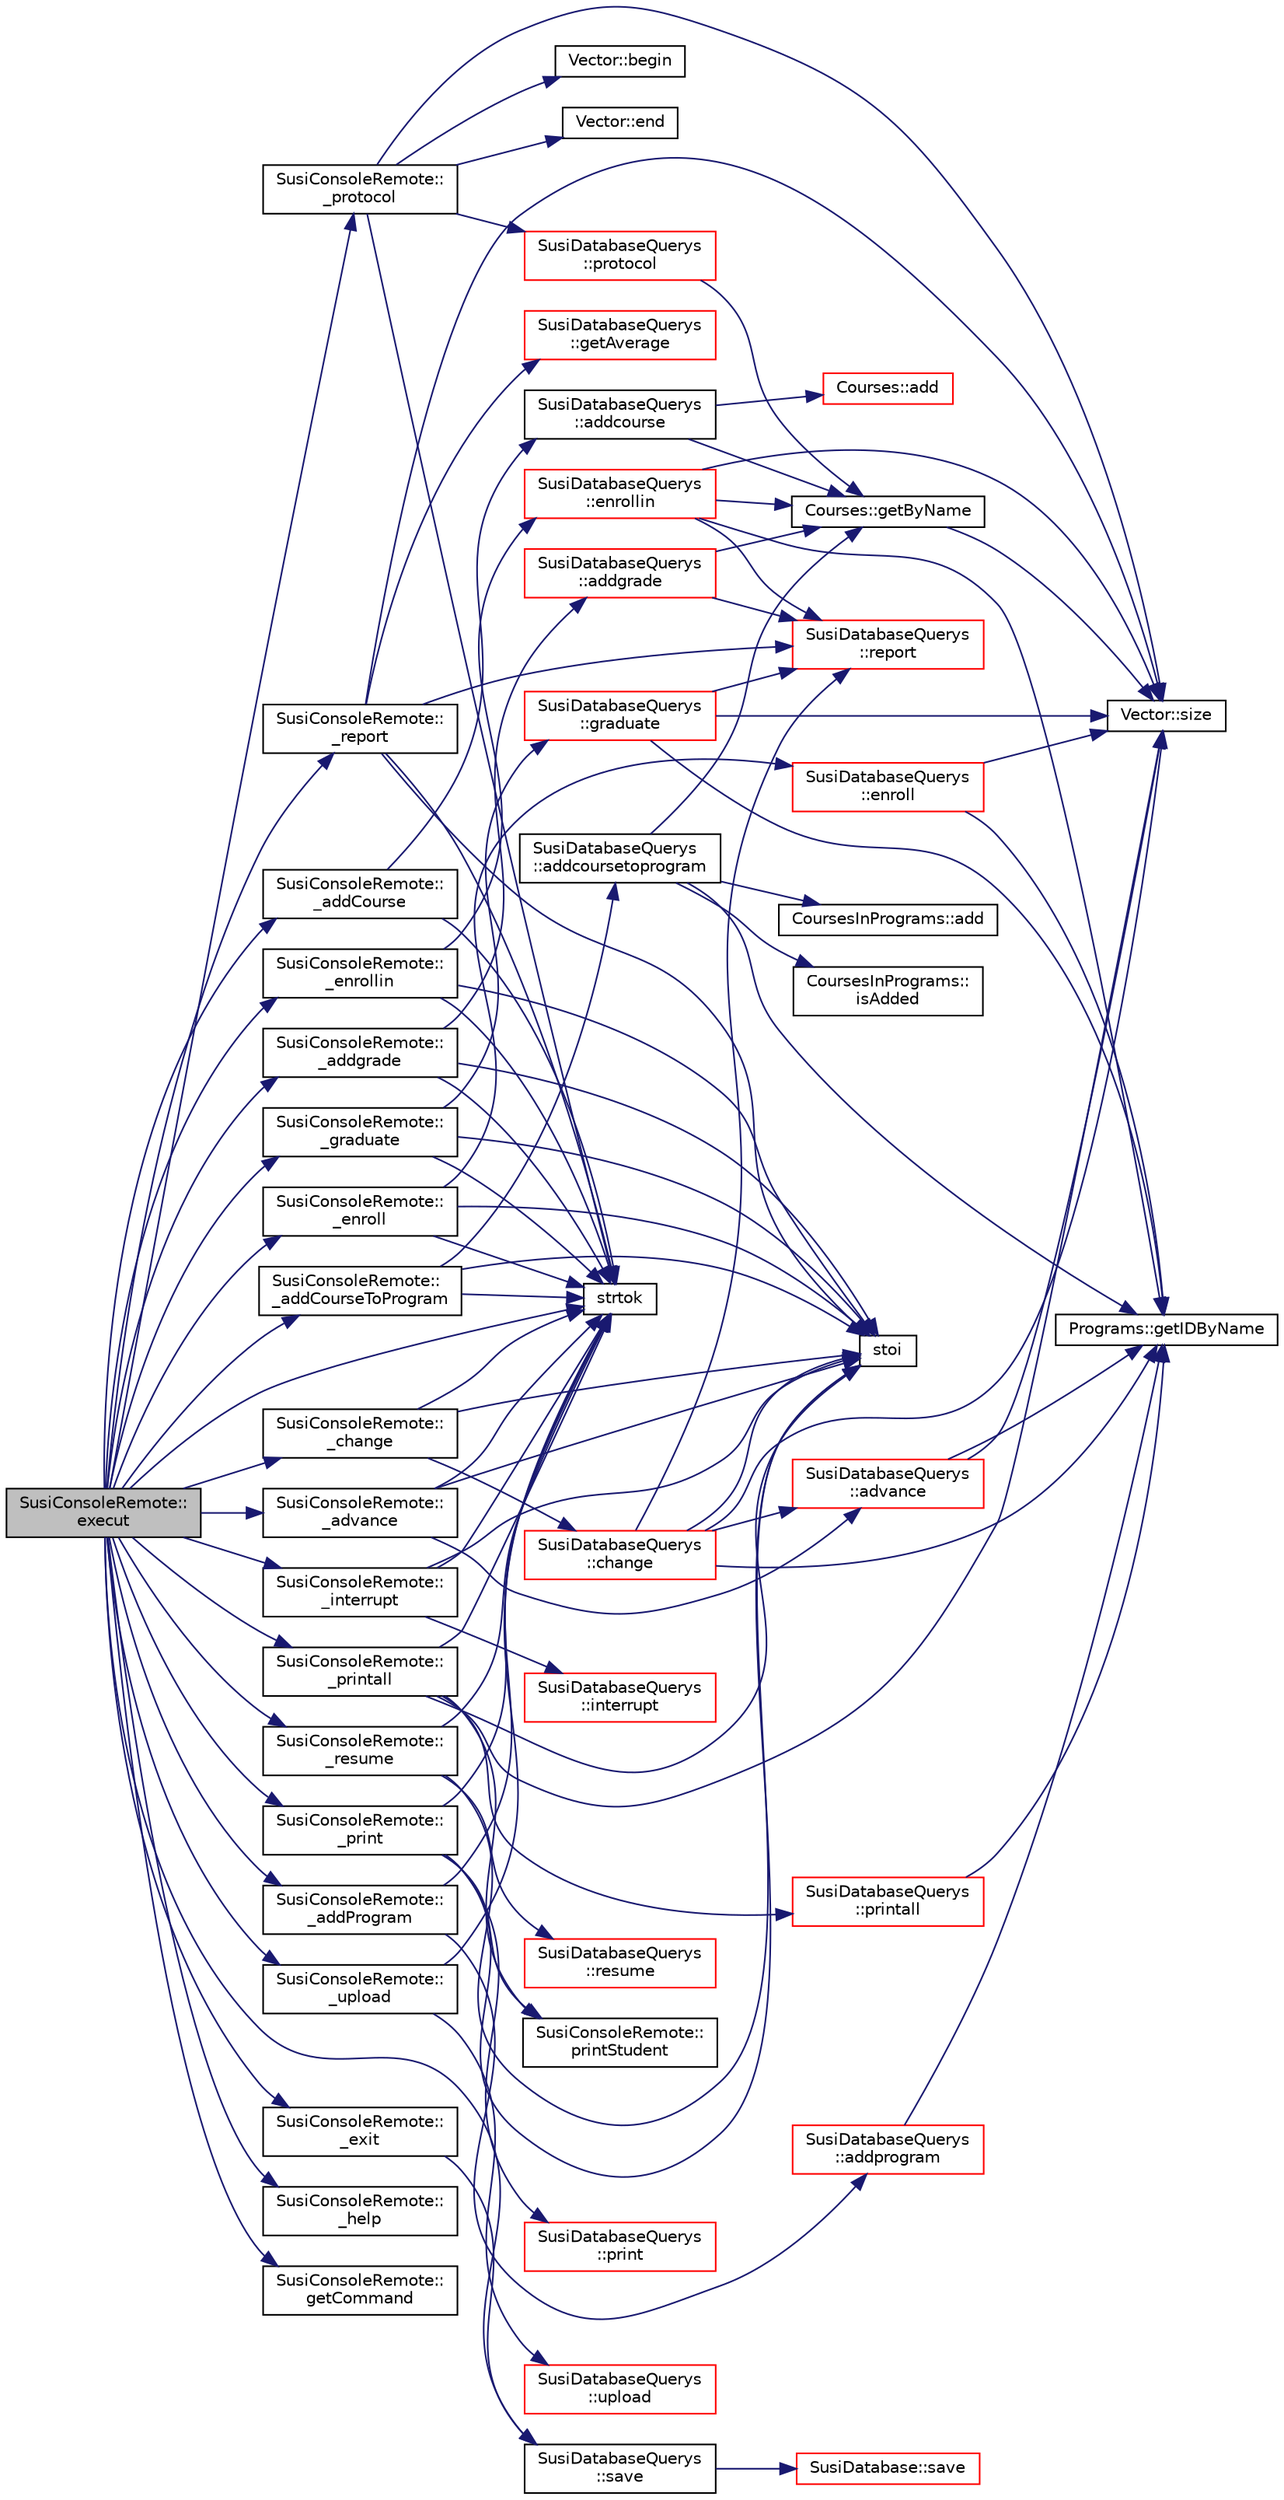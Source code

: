 digraph "SusiConsoleRemote::execut"
{
 // LATEX_PDF_SIZE
  edge [fontname="Helvetica",fontsize="10",labelfontname="Helvetica",labelfontsize="10"];
  node [fontname="Helvetica",fontsize="10",shape=record];
  rankdir="LR";
  Node1 [label="SusiConsoleRemote::\lexecut",height=0.2,width=0.4,color="black", fillcolor="grey75", style="filled", fontcolor="black",tooltip="Изпълнява команда по подаден стринг."];
  Node1 -> Node2 [color="midnightblue",fontsize="10",style="solid",fontname="Helvetica"];
  Node2 [label="SusiConsoleRemote::\l_addCourse",height=0.2,width=0.4,color="black", fillcolor="white", style="filled",URL="$class_susi_console_remote.html#ab35a713143f17316be505b6172f80643",tooltip=" "];
  Node2 -> Node3 [color="midnightblue",fontsize="10",style="solid",fontname="Helvetica"];
  Node3 [label="SusiDatabaseQuerys\l::addcourse",height=0.2,width=0.4,color="black", fillcolor="white", style="filled",URL="$class_susi_database_querys.html#aedabf92da3309b2fb524fd535765f951",tooltip=" "];
  Node3 -> Node4 [color="midnightblue",fontsize="10",style="solid",fontname="Helvetica"];
  Node4 [label="Courses::add",height=0.2,width=0.4,color="red", fillcolor="white", style="filled",URL="$class_courses.html#abb37973fd2cba8cfebff20828d635925",tooltip=" "];
  Node3 -> Node6 [color="midnightblue",fontsize="10",style="solid",fontname="Helvetica"];
  Node6 [label="Courses::getByName",height=0.2,width=0.4,color="black", fillcolor="white", style="filled",URL="$class_courses.html#abf9e43df17c17dc597e618e49111ec86",tooltip=" "];
  Node6 -> Node7 [color="midnightblue",fontsize="10",style="solid",fontname="Helvetica"];
  Node7 [label="Vector::size",height=0.2,width=0.4,color="black", fillcolor="white", style="filled",URL="$class_vector.html#a9b439586cd10cb45d002ca9d6e3db43c",tooltip=" "];
  Node2 -> Node8 [color="midnightblue",fontsize="10",style="solid",fontname="Helvetica"];
  Node8 [label="strtok",height=0.2,width=0.4,color="black", fillcolor="white", style="filled",URL="$string_8cpp.html#a20b41aab198d591f95d6eb4f49b4ad66",tooltip=" "];
  Node1 -> Node9 [color="midnightblue",fontsize="10",style="solid",fontname="Helvetica"];
  Node9 [label="SusiConsoleRemote::\l_addCourseToProgram",height=0.2,width=0.4,color="black", fillcolor="white", style="filled",URL="$class_susi_console_remote.html#a65f3769d501eac367c242dbe225d6a90",tooltip=" "];
  Node9 -> Node10 [color="midnightblue",fontsize="10",style="solid",fontname="Helvetica"];
  Node10 [label="SusiDatabaseQuerys\l::addcoursetoprogram",height=0.2,width=0.4,color="black", fillcolor="white", style="filled",URL="$class_susi_database_querys.html#a883d6fad99b3f1032ea6154c2e71de0f",tooltip=" "];
  Node10 -> Node11 [color="midnightblue",fontsize="10",style="solid",fontname="Helvetica"];
  Node11 [label="CoursesInPrograms::add",height=0.2,width=0.4,color="black", fillcolor="white", style="filled",URL="$class_courses_in_programs.html#a9cfb7bbc7da2b790a55522c4cb2d11f3",tooltip=" "];
  Node10 -> Node6 [color="midnightblue",fontsize="10",style="solid",fontname="Helvetica"];
  Node10 -> Node12 [color="midnightblue",fontsize="10",style="solid",fontname="Helvetica"];
  Node12 [label="Programs::getIDByName",height=0.2,width=0.4,color="black", fillcolor="white", style="filled",URL="$class_programs.html#a38465cc0fe94193aa430608787393143",tooltip=" "];
  Node10 -> Node13 [color="midnightblue",fontsize="10",style="solid",fontname="Helvetica"];
  Node13 [label="CoursesInPrograms::\lisAdded",height=0.2,width=0.4,color="black", fillcolor="white", style="filled",URL="$class_courses_in_programs.html#aeeaba908214b3731f691bad907aef20d",tooltip=" "];
  Node9 -> Node14 [color="midnightblue",fontsize="10",style="solid",fontname="Helvetica"];
  Node14 [label="stoi",height=0.2,width=0.4,color="black", fillcolor="white", style="filled",URL="$string_8cpp.html#ad6c1e4e71b0db829d771e8fc13f4eaca",tooltip=" "];
  Node9 -> Node8 [color="midnightblue",fontsize="10",style="solid",fontname="Helvetica"];
  Node1 -> Node15 [color="midnightblue",fontsize="10",style="solid",fontname="Helvetica"];
  Node15 [label="SusiConsoleRemote::\l_addgrade",height=0.2,width=0.4,color="black", fillcolor="white", style="filled",URL="$class_susi_console_remote.html#adf0d103e8f892b2d6eee17fe8cf99ff8",tooltip=" "];
  Node15 -> Node16 [color="midnightblue",fontsize="10",style="solid",fontname="Helvetica"];
  Node16 [label="SusiDatabaseQuerys\l::addgrade",height=0.2,width=0.4,color="red", fillcolor="white", style="filled",URL="$class_susi_database_querys.html#a73b1a55b693f9cd97d4085aad803ee49",tooltip=" "];
  Node16 -> Node6 [color="midnightblue",fontsize="10",style="solid",fontname="Helvetica"];
  Node16 -> Node22 [color="midnightblue",fontsize="10",style="solid",fontname="Helvetica"];
  Node22 [label="SusiDatabaseQuerys\l::report",height=0.2,width=0.4,color="red", fillcolor="white", style="filled",URL="$class_susi_database_querys.html#ab58b79c5d4ce4c7a2a51876b97592b81",tooltip=" "];
  Node15 -> Node14 [color="midnightblue",fontsize="10",style="solid",fontname="Helvetica"];
  Node15 -> Node8 [color="midnightblue",fontsize="10",style="solid",fontname="Helvetica"];
  Node1 -> Node25 [color="midnightblue",fontsize="10",style="solid",fontname="Helvetica"];
  Node25 [label="SusiConsoleRemote::\l_addProgram",height=0.2,width=0.4,color="black", fillcolor="white", style="filled",URL="$class_susi_console_remote.html#a656059e5200dbfb316ce2c4d21800408",tooltip=" "];
  Node25 -> Node26 [color="midnightblue",fontsize="10",style="solid",fontname="Helvetica"];
  Node26 [label="SusiDatabaseQuerys\l::addprogram",height=0.2,width=0.4,color="red", fillcolor="white", style="filled",URL="$class_susi_database_querys.html#a019ed10dd9a3d7b35519d69c7efa3a3c",tooltip=" "];
  Node26 -> Node12 [color="midnightblue",fontsize="10",style="solid",fontname="Helvetica"];
  Node25 -> Node8 [color="midnightblue",fontsize="10",style="solid",fontname="Helvetica"];
  Node1 -> Node28 [color="midnightblue",fontsize="10",style="solid",fontname="Helvetica"];
  Node28 [label="SusiConsoleRemote::\l_advance",height=0.2,width=0.4,color="black", fillcolor="white", style="filled",URL="$class_susi_console_remote.html#ab7bfb7501a6f874434a7db02523a2175",tooltip=" "];
  Node28 -> Node29 [color="midnightblue",fontsize="10",style="solid",fontname="Helvetica"];
  Node29 [label="SusiDatabaseQuerys\l::advance",height=0.2,width=0.4,color="red", fillcolor="white", style="filled",URL="$class_susi_database_querys.html#ab98d107ab224dbe96ec904c937799f08",tooltip=" "];
  Node29 -> Node12 [color="midnightblue",fontsize="10",style="solid",fontname="Helvetica"];
  Node29 -> Node7 [color="midnightblue",fontsize="10",style="solid",fontname="Helvetica"];
  Node28 -> Node14 [color="midnightblue",fontsize="10",style="solid",fontname="Helvetica"];
  Node28 -> Node8 [color="midnightblue",fontsize="10",style="solid",fontname="Helvetica"];
  Node1 -> Node33 [color="midnightblue",fontsize="10",style="solid",fontname="Helvetica"];
  Node33 [label="SusiConsoleRemote::\l_change",height=0.2,width=0.4,color="black", fillcolor="white", style="filled",URL="$class_susi_console_remote.html#ad1e0b6a9823b1a3ef692bf51d93526a1",tooltip=" "];
  Node33 -> Node34 [color="midnightblue",fontsize="10",style="solid",fontname="Helvetica"];
  Node34 [label="SusiDatabaseQuerys\l::change",height=0.2,width=0.4,color="red", fillcolor="white", style="filled",URL="$class_susi_database_querys.html#a9e9639f560420e220b53c61d7a317717",tooltip=" "];
  Node34 -> Node29 [color="midnightblue",fontsize="10",style="solid",fontname="Helvetica"];
  Node34 -> Node12 [color="midnightblue",fontsize="10",style="solid",fontname="Helvetica"];
  Node34 -> Node22 [color="midnightblue",fontsize="10",style="solid",fontname="Helvetica"];
  Node34 -> Node7 [color="midnightblue",fontsize="10",style="solid",fontname="Helvetica"];
  Node34 -> Node14 [color="midnightblue",fontsize="10",style="solid",fontname="Helvetica"];
  Node33 -> Node14 [color="midnightblue",fontsize="10",style="solid",fontname="Helvetica"];
  Node33 -> Node8 [color="midnightblue",fontsize="10",style="solid",fontname="Helvetica"];
  Node1 -> Node38 [color="midnightblue",fontsize="10",style="solid",fontname="Helvetica"];
  Node38 [label="SusiConsoleRemote::\l_enroll",height=0.2,width=0.4,color="black", fillcolor="white", style="filled",URL="$class_susi_console_remote.html#adf9db5147fc0103a99fe5804dfcb3493",tooltip=" "];
  Node38 -> Node39 [color="midnightblue",fontsize="10",style="solid",fontname="Helvetica"];
  Node39 [label="SusiDatabaseQuerys\l::enroll",height=0.2,width=0.4,color="red", fillcolor="white", style="filled",URL="$class_susi_database_querys.html#af3f10d73cbe771832d0be57be66bedee",tooltip=" "];
  Node39 -> Node12 [color="midnightblue",fontsize="10",style="solid",fontname="Helvetica"];
  Node39 -> Node7 [color="midnightblue",fontsize="10",style="solid",fontname="Helvetica"];
  Node38 -> Node14 [color="midnightblue",fontsize="10",style="solid",fontname="Helvetica"];
  Node38 -> Node8 [color="midnightblue",fontsize="10",style="solid",fontname="Helvetica"];
  Node1 -> Node41 [color="midnightblue",fontsize="10",style="solid",fontname="Helvetica"];
  Node41 [label="SusiConsoleRemote::\l_enrollin",height=0.2,width=0.4,color="black", fillcolor="white", style="filled",URL="$class_susi_console_remote.html#acf557527e4657c9be0bb21ec18ee2b33",tooltip=" "];
  Node41 -> Node42 [color="midnightblue",fontsize="10",style="solid",fontname="Helvetica"];
  Node42 [label="SusiDatabaseQuerys\l::enrollin",height=0.2,width=0.4,color="red", fillcolor="white", style="filled",URL="$class_susi_database_querys.html#aa36cef8143ae2e216147bd2149cab5bd",tooltip=" "];
  Node42 -> Node6 [color="midnightblue",fontsize="10",style="solid",fontname="Helvetica"];
  Node42 -> Node12 [color="midnightblue",fontsize="10",style="solid",fontname="Helvetica"];
  Node42 -> Node22 [color="midnightblue",fontsize="10",style="solid",fontname="Helvetica"];
  Node42 -> Node7 [color="midnightblue",fontsize="10",style="solid",fontname="Helvetica"];
  Node41 -> Node14 [color="midnightblue",fontsize="10",style="solid",fontname="Helvetica"];
  Node41 -> Node8 [color="midnightblue",fontsize="10",style="solid",fontname="Helvetica"];
  Node1 -> Node44 [color="midnightblue",fontsize="10",style="solid",fontname="Helvetica"];
  Node44 [label="SusiConsoleRemote::\l_exit",height=0.2,width=0.4,color="black", fillcolor="white", style="filled",URL="$class_susi_console_remote.html#acce68da69c5b11c2f42e70fc21dd78f5",tooltip=" "];
  Node44 -> Node45 [color="midnightblue",fontsize="10",style="solid",fontname="Helvetica"];
  Node45 [label="SusiDatabaseQuerys\l::save",height=0.2,width=0.4,color="black", fillcolor="white", style="filled",URL="$class_susi_database_querys.html#a3fd2d92d732b7844c092a1ba35a9af9c",tooltip=" "];
  Node45 -> Node46 [color="midnightblue",fontsize="10",style="solid",fontname="Helvetica"];
  Node46 [label="SusiDatabase::save",height=0.2,width=0.4,color="red", fillcolor="white", style="filled",URL="$struct_susi_database.html#a2b42cb2146d9faf0348cf102d1940134",tooltip=" "];
  Node1 -> Node53 [color="midnightblue",fontsize="10",style="solid",fontname="Helvetica"];
  Node53 [label="SusiConsoleRemote::\l_graduate",height=0.2,width=0.4,color="black", fillcolor="white", style="filled",URL="$class_susi_console_remote.html#ac8bdc154f45fdd550f9d7732dea57a77",tooltip=" "];
  Node53 -> Node54 [color="midnightblue",fontsize="10",style="solid",fontname="Helvetica"];
  Node54 [label="SusiDatabaseQuerys\l::graduate",height=0.2,width=0.4,color="red", fillcolor="white", style="filled",URL="$class_susi_database_querys.html#a435abe334152c887c3864a5b65cc0695",tooltip=" "];
  Node54 -> Node12 [color="midnightblue",fontsize="10",style="solid",fontname="Helvetica"];
  Node54 -> Node22 [color="midnightblue",fontsize="10",style="solid",fontname="Helvetica"];
  Node54 -> Node7 [color="midnightblue",fontsize="10",style="solid",fontname="Helvetica"];
  Node53 -> Node14 [color="midnightblue",fontsize="10",style="solid",fontname="Helvetica"];
  Node53 -> Node8 [color="midnightblue",fontsize="10",style="solid",fontname="Helvetica"];
  Node1 -> Node57 [color="midnightblue",fontsize="10",style="solid",fontname="Helvetica"];
  Node57 [label="SusiConsoleRemote::\l_help",height=0.2,width=0.4,color="black", fillcolor="white", style="filled",URL="$class_susi_console_remote.html#a273c20ccee5299ac5b8f745d0151297f",tooltip=" "];
  Node1 -> Node58 [color="midnightblue",fontsize="10",style="solid",fontname="Helvetica"];
  Node58 [label="SusiConsoleRemote::\l_interrupt",height=0.2,width=0.4,color="black", fillcolor="white", style="filled",URL="$class_susi_console_remote.html#aa9eabbcebf0ea4dc7a5266c109dacdab",tooltip=" "];
  Node58 -> Node59 [color="midnightblue",fontsize="10",style="solid",fontname="Helvetica"];
  Node59 [label="SusiDatabaseQuerys\l::interrupt",height=0.2,width=0.4,color="red", fillcolor="white", style="filled",URL="$class_susi_database_querys.html#a66f85a78a04de6ed2d6dae3e0dbcf769",tooltip=" "];
  Node58 -> Node14 [color="midnightblue",fontsize="10",style="solid",fontname="Helvetica"];
  Node58 -> Node8 [color="midnightblue",fontsize="10",style="solid",fontname="Helvetica"];
  Node1 -> Node60 [color="midnightblue",fontsize="10",style="solid",fontname="Helvetica"];
  Node60 [label="SusiConsoleRemote::\l_print",height=0.2,width=0.4,color="black", fillcolor="white", style="filled",URL="$class_susi_console_remote.html#ab45dd9ff99cf181b2a682c0e50055adf",tooltip=" "];
  Node60 -> Node61 [color="midnightblue",fontsize="10",style="solid",fontname="Helvetica"];
  Node61 [label="SusiDatabaseQuerys\l::print",height=0.2,width=0.4,color="red", fillcolor="white", style="filled",URL="$class_susi_database_querys.html#a344c1c4ca756000c23754af714a94fa4",tooltip=" "];
  Node60 -> Node62 [color="midnightblue",fontsize="10",style="solid",fontname="Helvetica"];
  Node62 [label="SusiConsoleRemote::\lprintStudent",height=0.2,width=0.4,color="black", fillcolor="white", style="filled",URL="$class_susi_console_remote.html#abe7709fd2c47b52b889ead64ee71b287",tooltip="Показва информация за даден студент."];
  Node60 -> Node14 [color="midnightblue",fontsize="10",style="solid",fontname="Helvetica"];
  Node60 -> Node8 [color="midnightblue",fontsize="10",style="solid",fontname="Helvetica"];
  Node1 -> Node63 [color="midnightblue",fontsize="10",style="solid",fontname="Helvetica"];
  Node63 [label="SusiConsoleRemote::\l_printall",height=0.2,width=0.4,color="black", fillcolor="white", style="filled",URL="$class_susi_console_remote.html#a712c031638445bd3117277a44ff1a109",tooltip=" "];
  Node63 -> Node64 [color="midnightblue",fontsize="10",style="solid",fontname="Helvetica"];
  Node64 [label="SusiDatabaseQuerys\l::printall",height=0.2,width=0.4,color="red", fillcolor="white", style="filled",URL="$class_susi_database_querys.html#a5219f0beb471459e8b155f86b18681d0",tooltip=" "];
  Node64 -> Node12 [color="midnightblue",fontsize="10",style="solid",fontname="Helvetica"];
  Node63 -> Node62 [color="midnightblue",fontsize="10",style="solid",fontname="Helvetica"];
  Node63 -> Node7 [color="midnightblue",fontsize="10",style="solid",fontname="Helvetica"];
  Node63 -> Node14 [color="midnightblue",fontsize="10",style="solid",fontname="Helvetica"];
  Node63 -> Node8 [color="midnightblue",fontsize="10",style="solid",fontname="Helvetica"];
  Node1 -> Node66 [color="midnightblue",fontsize="10",style="solid",fontname="Helvetica"];
  Node66 [label="SusiConsoleRemote::\l_protocol",height=0.2,width=0.4,color="black", fillcolor="white", style="filled",URL="$class_susi_console_remote.html#a2621e1c5c3036625efe68e5fdae0f3d1",tooltip=" "];
  Node66 -> Node67 [color="midnightblue",fontsize="10",style="solid",fontname="Helvetica"];
  Node67 [label="Vector::begin",height=0.2,width=0.4,color="black", fillcolor="white", style="filled",URL="$class_vector.html#a790b0fff909e8799c059c374ce3762e4",tooltip=" "];
  Node66 -> Node68 [color="midnightblue",fontsize="10",style="solid",fontname="Helvetica"];
  Node68 [label="Vector::end",height=0.2,width=0.4,color="black", fillcolor="white", style="filled",URL="$class_vector.html#a7b8b8655aa04ee8141fe3fdac7343619",tooltip=" "];
  Node66 -> Node69 [color="midnightblue",fontsize="10",style="solid",fontname="Helvetica"];
  Node69 [label="SusiDatabaseQuerys\l::protocol",height=0.2,width=0.4,color="red", fillcolor="white", style="filled",URL="$class_susi_database_querys.html#a2ead3636bca3e4bf74bdbfbe32f9016a",tooltip=" "];
  Node69 -> Node6 [color="midnightblue",fontsize="10",style="solid",fontname="Helvetica"];
  Node66 -> Node7 [color="midnightblue",fontsize="10",style="solid",fontname="Helvetica"];
  Node66 -> Node8 [color="midnightblue",fontsize="10",style="solid",fontname="Helvetica"];
  Node1 -> Node71 [color="midnightblue",fontsize="10",style="solid",fontname="Helvetica"];
  Node71 [label="SusiConsoleRemote::\l_report",height=0.2,width=0.4,color="black", fillcolor="white", style="filled",URL="$class_susi_console_remote.html#a4a5b4dfc575d652d3e090b01bfb83b36",tooltip=" "];
  Node71 -> Node72 [color="midnightblue",fontsize="10",style="solid",fontname="Helvetica"];
  Node72 [label="SusiDatabaseQuerys\l::getAverage",height=0.2,width=0.4,color="red", fillcolor="white", style="filled",URL="$class_susi_database_querys.html#a82d06e4828801917cada95e37225d322",tooltip=" "];
  Node71 -> Node22 [color="midnightblue",fontsize="10",style="solid",fontname="Helvetica"];
  Node71 -> Node7 [color="midnightblue",fontsize="10",style="solid",fontname="Helvetica"];
  Node71 -> Node14 [color="midnightblue",fontsize="10",style="solid",fontname="Helvetica"];
  Node71 -> Node8 [color="midnightblue",fontsize="10",style="solid",fontname="Helvetica"];
  Node1 -> Node73 [color="midnightblue",fontsize="10",style="solid",fontname="Helvetica"];
  Node73 [label="SusiConsoleRemote::\l_resume",height=0.2,width=0.4,color="black", fillcolor="white", style="filled",URL="$class_susi_console_remote.html#a3d627ac6b1fc0912ce21e296f6adb6d7",tooltip=" "];
  Node73 -> Node74 [color="midnightblue",fontsize="10",style="solid",fontname="Helvetica"];
  Node74 [label="SusiDatabaseQuerys\l::resume",height=0.2,width=0.4,color="red", fillcolor="white", style="filled",URL="$class_susi_database_querys.html#a1d25e51ad9dcd77ae487bcf81207d148",tooltip=" "];
  Node73 -> Node14 [color="midnightblue",fontsize="10",style="solid",fontname="Helvetica"];
  Node73 -> Node8 [color="midnightblue",fontsize="10",style="solid",fontname="Helvetica"];
  Node1 -> Node75 [color="midnightblue",fontsize="10",style="solid",fontname="Helvetica"];
  Node75 [label="SusiConsoleRemote::\l_upload",height=0.2,width=0.4,color="black", fillcolor="white", style="filled",URL="$class_susi_console_remote.html#ae98ddadb7b26d5f9db03cfa044957435",tooltip=" "];
  Node75 -> Node8 [color="midnightblue",fontsize="10",style="solid",fontname="Helvetica"];
  Node75 -> Node76 [color="midnightblue",fontsize="10",style="solid",fontname="Helvetica"];
  Node76 [label="SusiDatabaseQuerys\l::upload",height=0.2,width=0.4,color="red", fillcolor="white", style="filled",URL="$class_susi_database_querys.html#a132d31c1bedae768503f3ec7ee59ea96",tooltip=" "];
  Node1 -> Node81 [color="midnightblue",fontsize="10",style="solid",fontname="Helvetica"];
  Node81 [label="SusiConsoleRemote::\lgetCommand",height=0.2,width=0.4,color="black", fillcolor="white", style="filled",URL="$class_susi_console_remote.html#ad83f285020e29ee5519c779df57926b2",tooltip="Преобразува string команда в enum command."];
  Node1 -> Node45 [color="midnightblue",fontsize="10",style="solid",fontname="Helvetica"];
  Node1 -> Node8 [color="midnightblue",fontsize="10",style="solid",fontname="Helvetica"];
}
